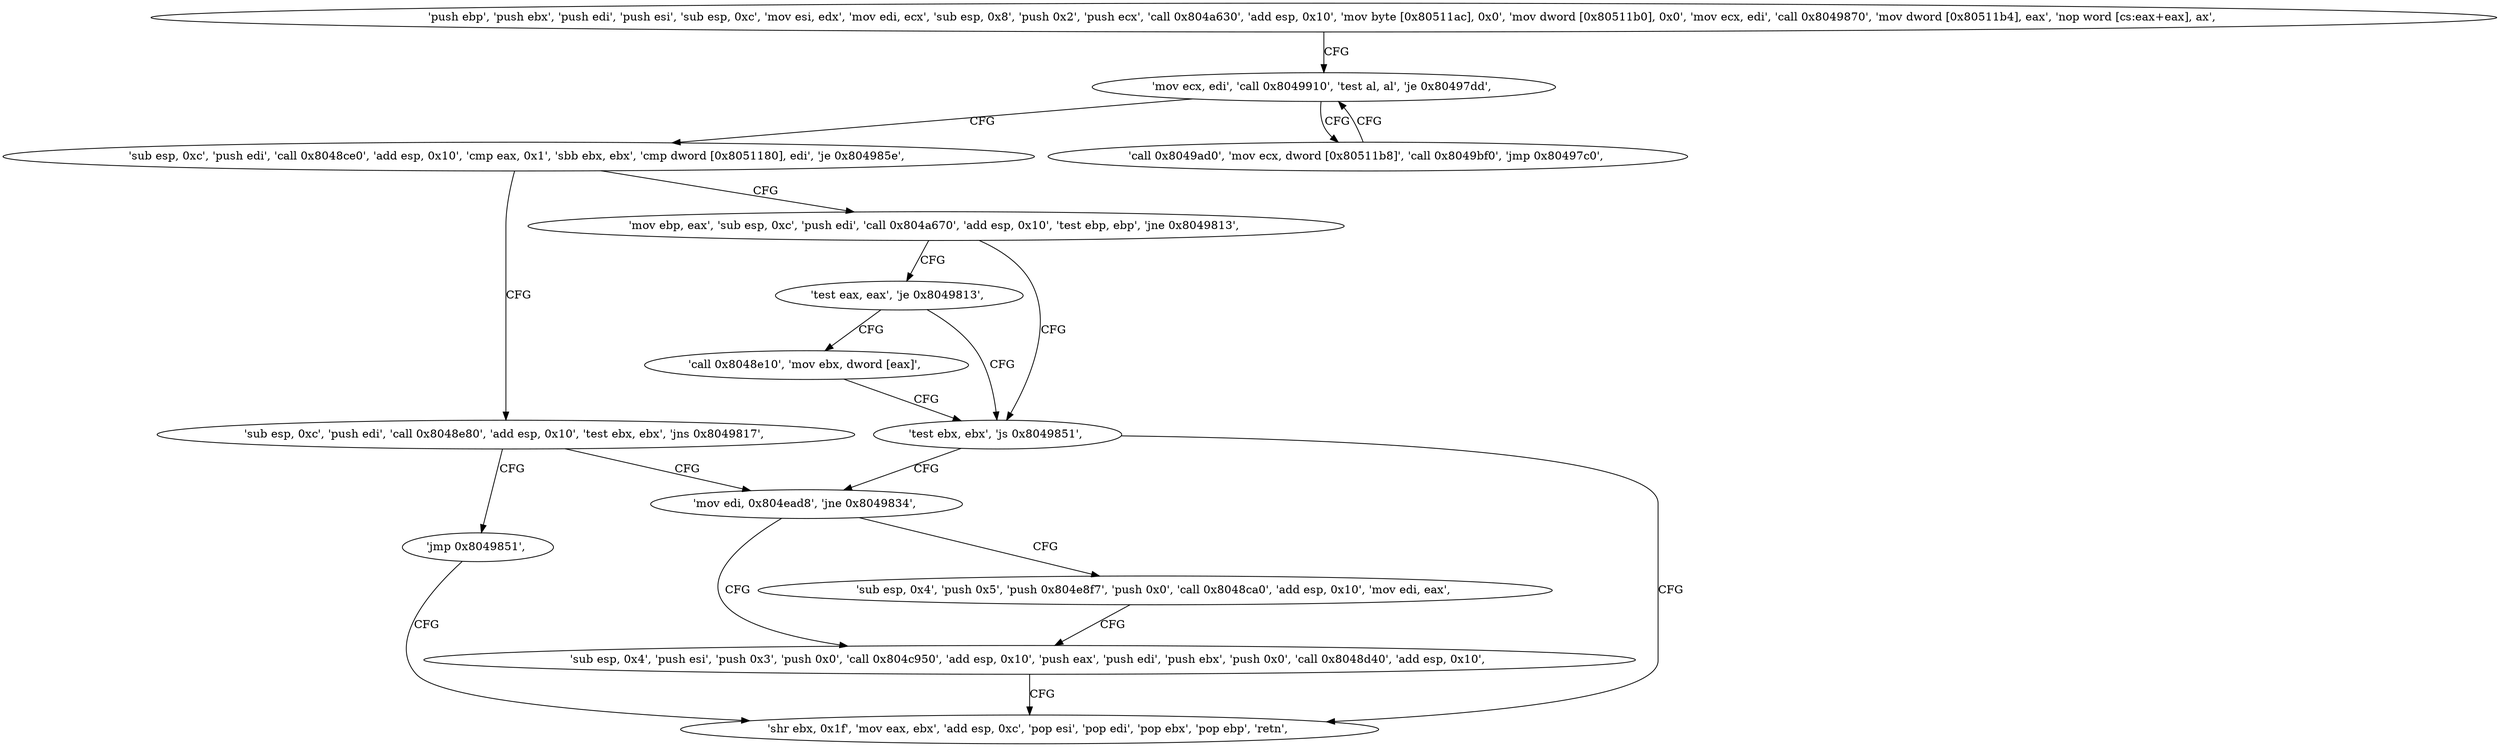 digraph "func" {
"134518656" [label = "'push ebp', 'push ebx', 'push edi', 'push esi', 'sub esp, 0xc', 'mov esi, edx', 'mov edi, ecx', 'sub esp, 0x8', 'push 0x2', 'push ecx', 'call 0x804a630', 'add esp, 0x10', 'mov byte [0x80511ac], 0x0', 'mov dword [0x80511b0], 0x0', 'mov ecx, edi', 'call 0x8049870', 'mov dword [0x80511b4], eax', 'nop word [cs:eax+eax], ax', " ]
"134518720" [label = "'mov ecx, edi', 'call 0x8049910', 'test al, al', 'je 0x80497dd', " ]
"134518749" [label = "'sub esp, 0xc', 'push edi', 'call 0x8048ce0', 'add esp, 0x10', 'cmp eax, 0x1', 'sbb ebx, ebx', 'cmp dword [0x8051180], edi', 'je 0x804985e', " ]
"134518878" [label = "'sub esp, 0xc', 'push edi', 'call 0x8048e80', 'add esp, 0x10', 'test ebx, ebx', 'jns 0x8049817', " ]
"134518774" [label = "'mov ebp, eax', 'sub esp, 0xc', 'push edi', 'call 0x804a670', 'add esp, 0x10', 'test ebp, ebp', 'jne 0x8049813', " ]
"134518731" [label = "'call 0x8049ad0', 'mov ecx, dword [0x80511b8]', 'call 0x8049bf0', 'jmp 0x80497c0', " ]
"134518807" [label = "'mov edi, 0x804ead8', 'jne 0x8049834', " ]
"134518894" [label = "'jmp 0x8049851', " ]
"134518803" [label = "'test ebx, ebx', 'js 0x8049851', " ]
"134518792" [label = "'test eax, eax', 'je 0x8049813', " ]
"134518836" [label = "'sub esp, 0x4', 'push esi', 'push 0x3', 'push 0x0', 'call 0x804c950', 'add esp, 0x10', 'push eax', 'push edi', 'push ebx', 'push 0x0', 'call 0x8048d40', 'add esp, 0x10', " ]
"134518814" [label = "'sub esp, 0x4', 'push 0x5', 'push 0x804e8f7', 'push 0x0', 'call 0x8048ca0', 'add esp, 0x10', 'mov edi, eax', " ]
"134518865" [label = "'shr ebx, 0x1f', 'mov eax, ebx', 'add esp, 0xc', 'pop esi', 'pop edi', 'pop ebx', 'pop ebp', 'retn', " ]
"134518796" [label = "'call 0x8048e10', 'mov ebx, dword [eax]', " ]
"134518656" -> "134518720" [ label = "CFG" ]
"134518720" -> "134518749" [ label = "CFG" ]
"134518720" -> "134518731" [ label = "CFG" ]
"134518749" -> "134518878" [ label = "CFG" ]
"134518749" -> "134518774" [ label = "CFG" ]
"134518878" -> "134518807" [ label = "CFG" ]
"134518878" -> "134518894" [ label = "CFG" ]
"134518774" -> "134518803" [ label = "CFG" ]
"134518774" -> "134518792" [ label = "CFG" ]
"134518731" -> "134518720" [ label = "CFG" ]
"134518807" -> "134518836" [ label = "CFG" ]
"134518807" -> "134518814" [ label = "CFG" ]
"134518894" -> "134518865" [ label = "CFG" ]
"134518803" -> "134518865" [ label = "CFG" ]
"134518803" -> "134518807" [ label = "CFG" ]
"134518792" -> "134518803" [ label = "CFG" ]
"134518792" -> "134518796" [ label = "CFG" ]
"134518836" -> "134518865" [ label = "CFG" ]
"134518814" -> "134518836" [ label = "CFG" ]
"134518796" -> "134518803" [ label = "CFG" ]
}
